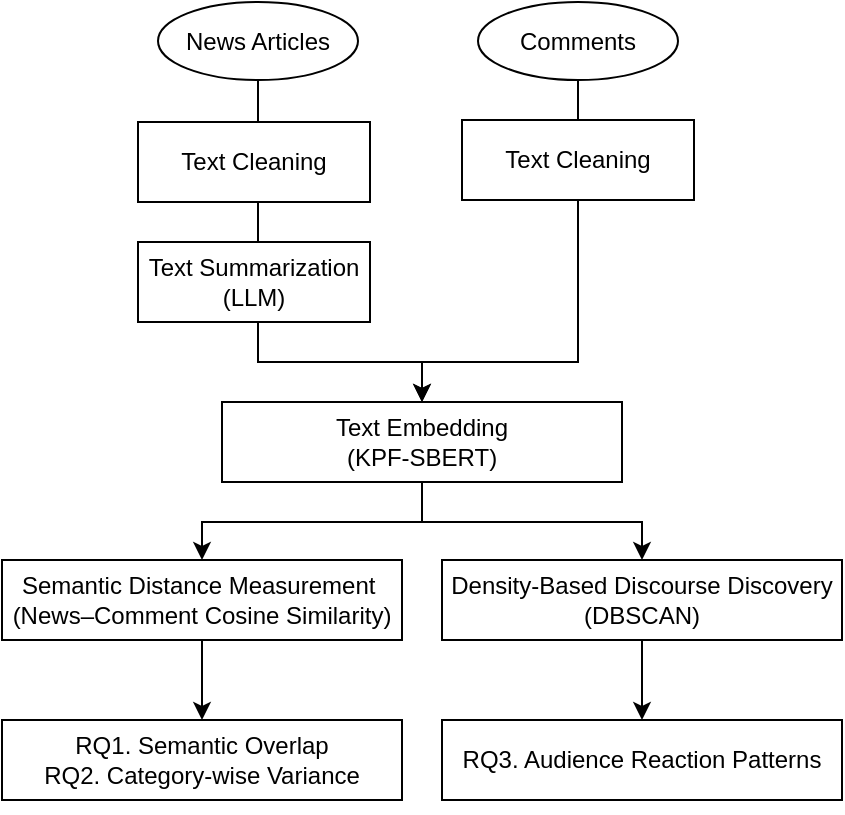 <mxfile version="27.1.6">
  <diagram name="페이지-1" id="GhIzRfuseSfhWp2y06Yb">
    <mxGraphModel dx="1148" dy="512" grid="1" gridSize="10" guides="1" tooltips="1" connect="1" arrows="1" fold="1" page="1" pageScale="1" pageWidth="827" pageHeight="1169" math="0" shadow="0">
      <root>
        <mxCell id="0" />
        <mxCell id="1" parent="0" />
        <mxCell id="VYtAQhhAlDf34FTfLrbl-1" value="Text Embedding&lt;div&gt;(&lt;span style=&quot;background-color: transparent; color: light-dark(rgb(0, 0, 0), rgb(255, 255, 255));&quot;&gt;KPF-SBERT)&lt;/span&gt;&lt;/div&gt;" style="rounded=0;whiteSpace=wrap;html=1;" parent="1" vertex="1">
          <mxGeometry x="340" y="320" width="200" height="40" as="geometry" />
        </mxCell>
        <mxCell id="VYtAQhhAlDf34FTfLrbl-22" style="edgeStyle=orthogonalEdgeStyle;rounded=0;orthogonalLoop=1;jettySize=auto;html=1;exitX=0.5;exitY=1;exitDx=0;exitDy=0;entryX=0.5;entryY=0;entryDx=0;entryDy=0;" parent="1" source="VYtAQhhAlDf34FTfLrbl-1" target="VYtAQhhAlDf34FTfLrbl-28" edge="1">
          <mxGeometry relative="1" as="geometry" />
        </mxCell>
        <mxCell id="VYtAQhhAlDf34FTfLrbl-8" value="&lt;p data-pm-slice=&quot;0 0 []&quot;&gt;RQ1. Semantic Overlap&lt;br&gt;RQ2.&amp;nbsp;Category-wise Variance&lt;/p&gt;" style="rounded=0;whiteSpace=wrap;html=1;" parent="1" vertex="1">
          <mxGeometry x="230" y="479" width="200" height="40" as="geometry" />
        </mxCell>
        <mxCell id="VYtAQhhAlDf34FTfLrbl-23" value="&lt;p data-pm-slice=&quot;0 0 []&quot;&gt;RQ3. Audience Reaction Patterns&lt;/p&gt;" style="rounded=0;whiteSpace=wrap;html=1;" parent="1" vertex="1">
          <mxGeometry x="450" y="479" width="200" height="40" as="geometry" />
        </mxCell>
        <mxCell id="4CqKo78CO0mhe6PKv5u0-3" style="edgeStyle=orthogonalEdgeStyle;rounded=0;orthogonalLoop=1;jettySize=auto;html=1;exitX=0.5;exitY=1;exitDx=0;exitDy=0;entryX=0.5;entryY=0;entryDx=0;entryDy=0;" parent="1" source="VYtAQhhAlDf34FTfLrbl-28" target="VYtAQhhAlDf34FTfLrbl-23" edge="1">
          <mxGeometry relative="1" as="geometry" />
        </mxCell>
        <mxCell id="VYtAQhhAlDf34FTfLrbl-28" value="&lt;p data-pm-slice=&quot;0 0 []&quot;&gt;Density-Based Discourse Discovery&lt;br&gt;(DBSCAN)&lt;/p&gt;" style="rounded=0;whiteSpace=wrap;html=1;" parent="1" vertex="1">
          <mxGeometry x="450" y="399" width="200" height="40" as="geometry" />
        </mxCell>
        <mxCell id="JFAEhoKrqLj79-c4tTw4-2" value="" style="edgeStyle=orthogonalEdgeStyle;rounded=0;orthogonalLoop=1;jettySize=auto;html=1;exitX=0.5;exitY=1;exitDx=0;exitDy=0;" parent="1" source="VYtAQhhAlDf34FTfLrbl-1" target="JFAEhoKrqLj79-c4tTw4-1" edge="1">
          <mxGeometry relative="1" as="geometry" />
        </mxCell>
        <mxCell id="JFAEhoKrqLj79-c4tTw4-1" value="&lt;p data-pm-slice=&quot;0 0 []&quot;&gt;Semantic Distance Measurement&amp;nbsp;&lt;br&gt;&lt;span style=&quot;background-color: transparent; color: light-dark(rgb(0, 0, 0), rgb(255, 255, 255));&quot;&gt;(News–Comment Cosine Similarity)&lt;/span&gt;&lt;/p&gt;" style="rounded=0;whiteSpace=wrap;html=1;" parent="1" vertex="1">
          <mxGeometry x="230" y="399" width="200" height="40" as="geometry" />
        </mxCell>
        <mxCell id="JFAEhoKrqLj79-c4tTw4-3" style="edgeStyle=orthogonalEdgeStyle;rounded=0;orthogonalLoop=1;jettySize=auto;html=1;exitX=0.5;exitY=1;exitDx=0;exitDy=0;entryX=0.5;entryY=0;entryDx=0;entryDy=0;" parent="1" source="JFAEhoKrqLj79-c4tTw4-1" target="VYtAQhhAlDf34FTfLrbl-8" edge="1">
          <mxGeometry relative="1" as="geometry">
            <mxPoint x="289" y="569" as="sourcePoint" />
            <mxPoint x="329" y="509" as="targetPoint" />
          </mxGeometry>
        </mxCell>
        <mxCell id="BGQpN8XQ9gG3CCzCgQxF-4" style="edgeStyle=orthogonalEdgeStyle;rounded=0;orthogonalLoop=1;jettySize=auto;html=1;exitX=0.5;exitY=1;exitDx=0;exitDy=0;entryX=0.5;entryY=0;entryDx=0;entryDy=0;" edge="1" parent="1" source="Xwg9cGrMPxDhO4ZREgCj-5" target="VYtAQhhAlDf34FTfLrbl-1">
          <mxGeometry relative="1" as="geometry">
            <Array as="points">
              <mxPoint x="518" y="300" />
              <mxPoint x="440" y="300" />
            </Array>
          </mxGeometry>
        </mxCell>
        <mxCell id="Xwg9cGrMPxDhO4ZREgCj-5" value="Comments" style="ellipse;whiteSpace=wrap;html=1;" parent="1" vertex="1">
          <mxGeometry x="468" y="120" width="100" height="39" as="geometry" />
        </mxCell>
        <mxCell id="BGQpN8XQ9gG3CCzCgQxF-3" style="edgeStyle=orthogonalEdgeStyle;rounded=0;orthogonalLoop=1;jettySize=auto;html=1;exitX=0.5;exitY=1;exitDx=0;exitDy=0;entryX=0.5;entryY=0;entryDx=0;entryDy=0;" edge="1" parent="1" source="Xwg9cGrMPxDhO4ZREgCj-7" target="VYtAQhhAlDf34FTfLrbl-1">
          <mxGeometry relative="1" as="geometry">
            <mxPoint x="389" y="340" as="targetPoint" />
            <Array as="points">
              <mxPoint x="390" y="300" />
              <mxPoint x="439" y="300" />
            </Array>
          </mxGeometry>
        </mxCell>
        <mxCell id="Xwg9cGrMPxDhO4ZREgCj-7" value="News Articles" style="ellipse;whiteSpace=wrap;html=1;" parent="1" vertex="1">
          <mxGeometry x="308" y="120" width="100" height="39" as="geometry" />
        </mxCell>
        <mxCell id="BGQpN8XQ9gG3CCzCgQxF-1" value="Text Summarization&lt;div&gt;(LLM)&lt;/div&gt;" style="rounded=0;whiteSpace=wrap;html=1;" vertex="1" parent="1">
          <mxGeometry x="298" y="240" width="116" height="40" as="geometry" />
        </mxCell>
        <mxCell id="VYtAQhhAlDf34FTfLrbl-10" value="Text Cleaning" style="rounded=0;whiteSpace=wrap;html=1;" parent="1" vertex="1">
          <mxGeometry x="298" y="180" width="116" height="40" as="geometry" />
        </mxCell>
        <mxCell id="BGQpN8XQ9gG3CCzCgQxF-5" value="Text Cleaning" style="rounded=0;whiteSpace=wrap;html=1;" vertex="1" parent="1">
          <mxGeometry x="460" y="179" width="116" height="40" as="geometry" />
        </mxCell>
      </root>
    </mxGraphModel>
  </diagram>
</mxfile>
